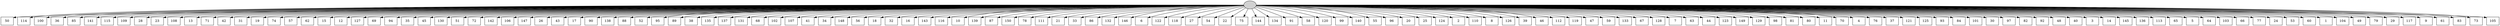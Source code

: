 digraph G {
0[style=filled, fillcolor=grey82, label=""];
1[shape=box,style=filled, fillcolor=white,label="50\n"];
2[shape=box,style=filled, fillcolor=white,label="114\n"];
3[shape=box,style=filled, fillcolor=white,label="100\n"];
4[shape=box,style=filled, fillcolor=white,label="36\n"];
5[shape=box,style=filled, fillcolor=white,label="85\n"];
6[shape=box,style=filled, fillcolor=white,label="141\n"];
7[shape=box,style=filled, fillcolor=white,label="115\n"];
8[shape=box,style=filled, fillcolor=white,label="109\n"];
9[shape=box,style=filled, fillcolor=white,label="28\n"];
10[shape=box,style=filled, fillcolor=white,label="23\n"];
11[shape=box,style=filled, fillcolor=white,label="108\n"];
12[shape=box,style=filled, fillcolor=white,label="13\n"];
13[shape=box,style=filled, fillcolor=white,label="71\n"];
14[shape=box,style=filled, fillcolor=white,label="42\n"];
15[shape=box,style=filled, fillcolor=white,label="31\n"];
16[shape=box,style=filled, fillcolor=white,label="19\n"];
17[shape=box,style=filled, fillcolor=white,label="74\n"];
18[shape=box,style=filled, fillcolor=white,label="57\n"];
19[shape=box,style=filled, fillcolor=white,label="62\n"];
20[shape=box,style=filled, fillcolor=white,label="15\n"];
21[shape=box,style=filled, fillcolor=white,label="12\n"];
22[shape=box,style=filled, fillcolor=white,label="127\n"];
23[shape=box,style=filled, fillcolor=white,label="69\n"];
24[shape=box,style=filled, fillcolor=white,label="94\n"];
25[shape=box,style=filled, fillcolor=white,label="35\n"];
26[shape=box,style=filled, fillcolor=white,label="45\n"];
27[shape=box,style=filled, fillcolor=white,label="130\n"];
28[shape=box,style=filled, fillcolor=white,label="51\n"];
29[shape=box,style=filled, fillcolor=white,label="72\n"];
30[shape=box,style=filled, fillcolor=white,label="142\n"];
31[shape=box,style=filled, fillcolor=white,label="106\n"];
32[shape=box,style=filled, fillcolor=white,label="147\n"];
33[shape=box,style=filled, fillcolor=white,label="26\n"];
34[shape=box,style=filled, fillcolor=white,label="43\n"];
35[shape=box,style=filled, fillcolor=white,label="17\n"];
36[shape=box,style=filled, fillcolor=white,label="90\n"];
37[shape=box,style=filled, fillcolor=white,label="138\n"];
38[shape=box,style=filled, fillcolor=white,label="88\n"];
39[shape=box,style=filled, fillcolor=white,label="52\n"];
40[shape=box,style=filled, fillcolor=white,label="95\n"];
41[shape=box,style=filled, fillcolor=white,label="89\n"];
42[shape=box,style=filled, fillcolor=white,label="38\n"];
43[shape=box,style=filled, fillcolor=white,label="135\n"];
44[shape=box,style=filled, fillcolor=white,label="137\n"];
45[shape=box,style=filled, fillcolor=white,label="131\n"];
46[shape=box,style=filled, fillcolor=white,label="68\n"];
47[shape=box,style=filled, fillcolor=white,label="102\n"];
48[shape=box,style=filled, fillcolor=white,label="107\n"];
49[shape=box,style=filled, fillcolor=white,label="41\n"];
50[shape=box,style=filled, fillcolor=white,label="34\n"];
51[shape=box,style=filled, fillcolor=white,label="148\n"];
52[shape=box,style=filled, fillcolor=white,label="56\n"];
53[shape=box,style=filled, fillcolor=white,label="18\n"];
54[shape=box,style=filled, fillcolor=white,label="32\n"];
55[shape=box,style=filled, fillcolor=white,label="16\n"];
56[shape=box,style=filled, fillcolor=white,label="143\n"];
57[shape=box,style=filled, fillcolor=white,label="116\n"];
58[shape=box,style=filled, fillcolor=white,label="10\n"];
59[shape=box,style=filled, fillcolor=white,label="139\n"];
60[shape=box,style=filled, fillcolor=white,label="87\n"];
61[shape=box,style=filled, fillcolor=white,label="150\n"];
62[shape=box,style=filled, fillcolor=white,label="78\n"];
63[shape=box,style=filled, fillcolor=white,label="111\n"];
64[shape=box,style=filled, fillcolor=white,label="21\n"];
65[shape=box,style=filled, fillcolor=white,label="33\n"];
66[shape=box,style=filled, fillcolor=white,label="86\n"];
67[shape=box,style=filled, fillcolor=white,label="132\n"];
68[shape=box,style=filled, fillcolor=white,label="146\n"];
69[shape=box,style=filled, fillcolor=white,label="6\n"];
70[shape=box,style=filled, fillcolor=white,label="122\n"];
71[shape=box,style=filled, fillcolor=white,label="118\n"];
72[shape=box,style=filled, fillcolor=white,label="27\n"];
73[shape=box,style=filled, fillcolor=white,label="54\n"];
74[shape=box,style=filled, fillcolor=white,label="22\n"];
75[shape=box,style=filled, fillcolor=white,label="75\n"];
76[shape=box,style=filled, fillcolor=white,label="144\n"];
77[shape=box,style=filled, fillcolor=white,label="134\n"];
78[shape=box,style=filled, fillcolor=white,label="91\n"];
79[shape=box,style=filled, fillcolor=white,label="58\n"];
80[shape=box,style=filled, fillcolor=white,label="120\n"];
81[shape=box,style=filled, fillcolor=white,label="99\n"];
82[shape=box,style=filled, fillcolor=white,label="140\n"];
83[shape=box,style=filled, fillcolor=white,label="55\n"];
84[shape=box,style=filled, fillcolor=white,label="96\n"];
85[shape=box,style=filled, fillcolor=white,label="20\n"];
86[shape=box,style=filled, fillcolor=white,label="25\n"];
87[shape=box,style=filled, fillcolor=white,label="124\n"];
88[shape=box,style=filled, fillcolor=white,label="2\n"];
89[shape=box,style=filled, fillcolor=white,label="110\n"];
90[shape=box,style=filled, fillcolor=white,label="8\n"];
91[shape=box,style=filled, fillcolor=white,label="126\n"];
92[shape=box,style=filled, fillcolor=white,label="39\n"];
93[shape=box,style=filled, fillcolor=white,label="46\n"];
94[shape=box,style=filled, fillcolor=white,label="112\n"];
95[shape=box,style=filled, fillcolor=white,label="119\n"];
96[shape=box,style=filled, fillcolor=white,label="47\n"];
97[shape=box,style=filled, fillcolor=white,label="59\n"];
98[shape=box,style=filled, fillcolor=white,label="133\n"];
99[shape=box,style=filled, fillcolor=white,label="67\n"];
100[shape=box,style=filled, fillcolor=white,label="128\n"];
101[shape=box,style=filled, fillcolor=white,label="7\n"];
102[shape=box,style=filled, fillcolor=white,label="63\n"];
103[shape=box,style=filled, fillcolor=white,label="44\n"];
104[shape=box,style=filled, fillcolor=white,label="123\n"];
105[shape=box,style=filled, fillcolor=white,label="149\n"];
106[shape=box,style=filled, fillcolor=white,label="129\n"];
107[shape=box,style=filled, fillcolor=white,label="98\n"];
108[shape=box,style=filled, fillcolor=white,label="81\n"];
109[shape=box,style=filled, fillcolor=white,label="80\n"];
110[shape=box,style=filled, fillcolor=white,label="11\n"];
111[shape=box,style=filled, fillcolor=white,label="70\n"];
112[shape=box,style=filled, fillcolor=white,label="4\n"];
113[shape=box,style=filled, fillcolor=white,label="76\n"];
114[shape=box,style=filled, fillcolor=white,label="37\n"];
115[shape=box,style=filled, fillcolor=white,label="121\n"];
116[shape=box,style=filled, fillcolor=white,label="125\n"];
117[shape=box,style=filled, fillcolor=white,label="93\n"];
118[shape=box,style=filled, fillcolor=white,label="84\n"];
119[shape=box,style=filled, fillcolor=white,label="101\n"];
120[shape=box,style=filled, fillcolor=white,label="30\n"];
121[shape=box,style=filled, fillcolor=white,label="97\n"];
122[shape=box,style=filled, fillcolor=white,label="82\n"];
123[shape=box,style=filled, fillcolor=white,label="92\n"];
124[shape=box,style=filled, fillcolor=white,label="48\n"];
125[shape=box,style=filled, fillcolor=white,label="40\n"];
126[shape=box,style=filled, fillcolor=white,label="3\n"];
127[shape=box,style=filled, fillcolor=white,label="14\n"];
128[shape=box,style=filled, fillcolor=white,label="145\n"];
129[shape=box,style=filled, fillcolor=white,label="136\n"];
130[shape=box,style=filled, fillcolor=white,label="113\n"];
131[shape=box,style=filled, fillcolor=white,label="65\n"];
132[shape=box,style=filled, fillcolor=white,label="5\n"];
133[shape=box,style=filled, fillcolor=white,label="64\n"];
134[shape=box,style=filled, fillcolor=white,label="103\n"];
135[shape=box,style=filled, fillcolor=white,label="66\n"];
136[shape=box,style=filled, fillcolor=white,label="77\n"];
137[shape=box,style=filled, fillcolor=white,label="24\n"];
138[shape=box,style=filled, fillcolor=white,label="53\n"];
139[shape=box,style=filled, fillcolor=white,label="60\n"];
140[shape=box,style=filled, fillcolor=white,label="1\n"];
141[shape=box,style=filled, fillcolor=white,label="104\n"];
142[shape=box,style=filled, fillcolor=white,label="49\n"];
143[shape=box,style=filled, fillcolor=white,label="79\n"];
144[shape=box,style=filled, fillcolor=white,label="29\n"];
145[shape=box,style=filled, fillcolor=white,label="117\n"];
146[shape=box,style=filled, fillcolor=white,label="9\n"];
147[shape=box,style=filled, fillcolor=white,label="61\n"];
148[shape=box,style=filled, fillcolor=white,label="83\n"];
149[shape=box,style=filled, fillcolor=white,label="73\n"];
150[shape=box,style=filled, fillcolor=white,label="105\n"];
0->1 ;
0->2 ;
0->3 ;
0->4 ;
0->5 ;
0->6 ;
0->7 ;
0->8 ;
0->9 ;
0->10 ;
0->11 ;
0->12 ;
0->13 ;
0->14 ;
0->15 ;
0->16 ;
0->17 ;
0->18 ;
0->19 ;
0->20 ;
0->21 ;
0->22 ;
0->23 ;
0->24 ;
0->25 ;
0->26 ;
0->27 ;
0->28 ;
0->29 ;
0->30 ;
0->31 ;
0->32 ;
0->33 ;
0->34 ;
0->35 ;
0->36 ;
0->37 ;
0->38 ;
0->39 ;
0->40 ;
0->41 ;
0->42 ;
0->43 ;
0->44 ;
0->45 ;
0->46 ;
0->47 ;
0->48 ;
0->49 ;
0->50 ;
0->51 ;
0->52 ;
0->53 ;
0->54 ;
0->55 ;
0->56 ;
0->57 ;
0->58 ;
0->59 ;
0->60 ;
0->61 ;
0->62 ;
0->63 ;
0->64 ;
0->65 ;
0->66 ;
0->67 ;
0->68 ;
0->69 ;
0->70 ;
0->71 ;
0->72 ;
0->73 ;
0->74 ;
0->75 ;
0->76 ;
0->77 ;
0->78 ;
0->79 ;
0->80 ;
0->81 ;
0->82 ;
0->83 ;
0->84 ;
0->85 ;
0->86 ;
0->87 ;
0->88 ;
0->89 ;
0->90 ;
0->91 ;
0->92 ;
0->93 ;
0->94 ;
0->95 ;
0->96 ;
0->97 ;
0->98 ;
0->99 ;
0->100 ;
0->101 ;
0->102 ;
0->103 ;
0->104 ;
0->105 ;
0->106 ;
0->107 ;
0->108 ;
0->109 ;
0->110 ;
0->111 ;
0->112 ;
0->113 ;
0->114 ;
0->115 ;
0->116 ;
0->117 ;
0->118 ;
0->119 ;
0->120 ;
0->121 ;
0->122 ;
0->123 ;
0->124 ;
0->125 ;
0->126 ;
0->127 ;
0->128 ;
0->129 ;
0->130 ;
0->131 ;
0->132 ;
0->133 ;
0->134 ;
0->135 ;
0->136 ;
0->137 ;
0->138 ;
0->139 ;
0->140 ;
0->141 ;
0->142 ;
0->143 ;
0->144 ;
0->145 ;
0->146 ;
0->147 ;
0->148 ;
0->149 ;
0->150 ;
}
